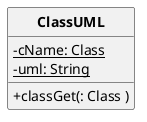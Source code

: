 @startuml

'UML GENER PAR CODE :)

skinparam style strictuml
skinparam classAttributeIconSize 0
skinparam classFontStyle Bold
hide empty members



class ClassUML{
-{static}cName: Class
-{static}uml: String
+classGet(: Class )


}
@enduml

class ClassUML{
-{static}cName: Class
-{static}uml: String
+classGet(: Class )


}
@endumlclass Init{
+{static}stringClass: String
+{static}fichier: String
+{static}fichiers: String[]
+{static}debutEcriture()

+{static}ecriturePUML()

+{static}ecritureSVG()


}
@enduml

class ClassUML{
-{static}cName: Class
-{static}uml: String
+classGet(: Class )


}
@endumlclass Init{
+{static}stringClass: String
+{static}fichier: String
+{static}fichiers: String[]
+{static}debutEcriture()

+{static}ecriturePUML()

+{static}ecritureSVG()


}
@endumlclass FieldUML{
-{static}fVal: Field
-name()

-type()

+traitementField(: Field )

-visibilite(: Integer )


}
@enduml